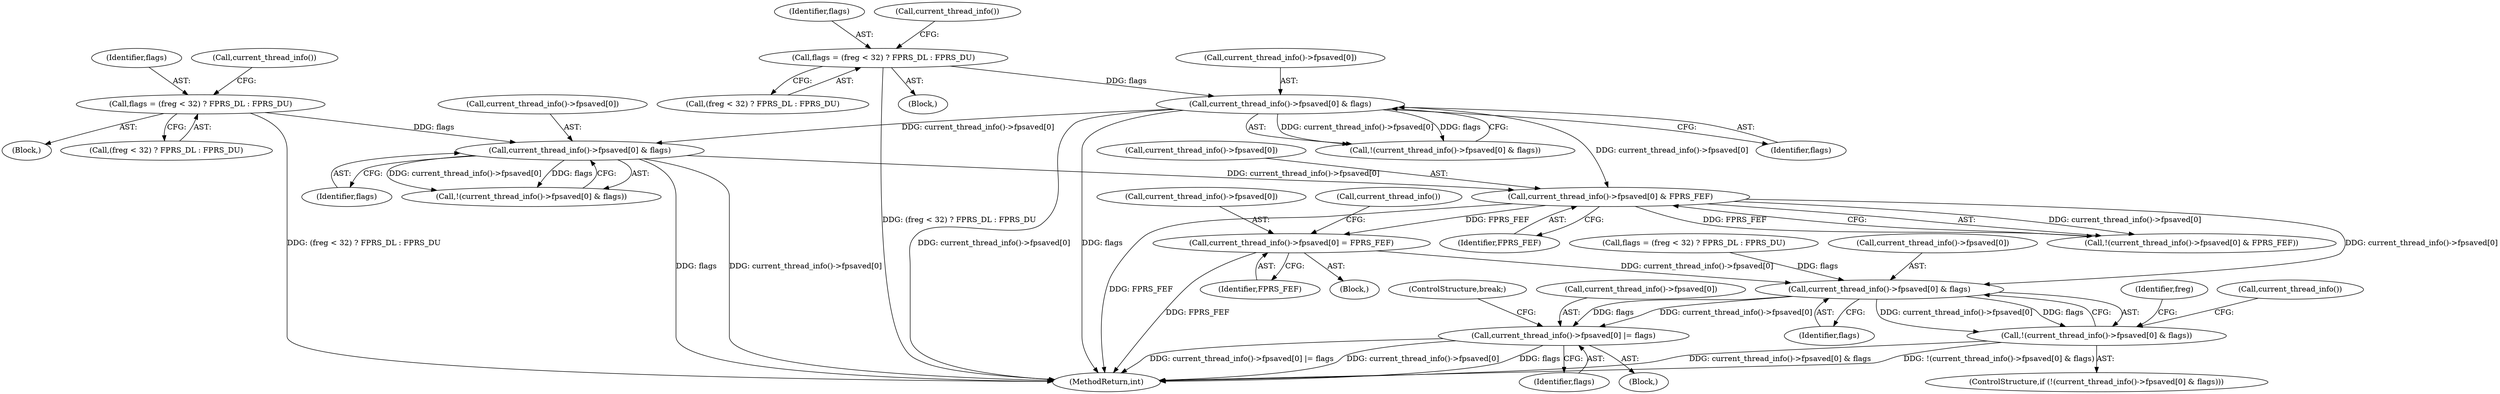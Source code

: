 digraph "0_linux_a8b0ca17b80e92faab46ee7179ba9e99ccb61233_42@API" {
"1001315" [label="(Call,current_thread_info()->fpsaved[0] = FPRS_FEF)"];
"1001307" [label="(Call,current_thread_info()->fpsaved[0] & FPRS_FEF)"];
"1001113" [label="(Call,current_thread_info()->fpsaved[0] & flags)"];
"1001103" [label="(Call,flags = (freg < 32) ? FPRS_DL : FPRS_DU)"];
"1001208" [label="(Call,current_thread_info()->fpsaved[0] & flags)"];
"1001198" [label="(Call,flags = (freg < 32) ? FPRS_DL : FPRS_DU)"];
"1001331" [label="(Call,current_thread_info()->fpsaved[0] & flags)"];
"1001330" [label="(Call,!(current_thread_info()->fpsaved[0] & flags))"];
"1001364" [label="(Call,current_thread_info()->fpsaved[0] |= flags)"];
"1001199" [label="(Identifier,flags)"];
"1001316" [label="(Call,current_thread_info()->fpsaved[0])"];
"1001207" [label="(Call,!(current_thread_info()->fpsaved[0] & flags))"];
"1001364" [label="(Call,current_thread_info()->fpsaved[0] |= flags)"];
"1001200" [label="(Call,(freg < 32) ? FPRS_DL : FPRS_DU)"];
"1001341" [label="(Identifier,freg)"];
"1001894" [label="(MethodReturn,int)"];
"1001214" [label="(Identifier,flags)"];
"1001330" [label="(Call,!(current_thread_info()->fpsaved[0] & flags))"];
"1001315" [label="(Call,current_thread_info()->fpsaved[0] = FPRS_FEF)"];
"1001325" [label="(Call,current_thread_info())"];
"1001321" [label="(Identifier,FPRS_FEF)"];
"1001337" [label="(Identifier,flags)"];
"1001063" [label="(Block,)"];
"1001209" [label="(Call,current_thread_info()->fpsaved[0])"];
"1001314" [label="(Block,)"];
"1001308" [label="(Call,current_thread_info()->fpsaved[0])"];
"1001158" [label="(Block,)"];
"1001119" [label="(Identifier,flags)"];
"1001104" [label="(Identifier,flags)"];
"1001198" [label="(Call,flags = (freg < 32) ? FPRS_DL : FPRS_DU)"];
"1001329" [label="(ControlStructure,if (!(current_thread_info()->fpsaved[0] & flags)))"];
"1001211" [label="(Call,current_thread_info())"];
"1001208" [label="(Call,current_thread_info()->fpsaved[0] & flags)"];
"1001257" [label="(Block,)"];
"1001307" [label="(Call,current_thread_info()->fpsaved[0] & FPRS_FEF)"];
"1001297" [label="(Call,flags = (freg < 32) ? FPRS_DL : FPRS_DU)"];
"1001103" [label="(Call,flags = (freg < 32) ? FPRS_DL : FPRS_DU)"];
"1001332" [label="(Call,current_thread_info()->fpsaved[0])"];
"1001114" [label="(Call,current_thread_info()->fpsaved[0])"];
"1001367" [label="(Call,current_thread_info())"];
"1001313" [label="(Identifier,FPRS_FEF)"];
"1001105" [label="(Call,(freg < 32) ? FPRS_DL : FPRS_DU)"];
"1001306" [label="(Call,!(current_thread_info()->fpsaved[0] & FPRS_FEF))"];
"1001116" [label="(Call,current_thread_info())"];
"1001112" [label="(Call,!(current_thread_info()->fpsaved[0] & flags))"];
"1001371" [label="(ControlStructure,break;)"];
"1001113" [label="(Call,current_thread_info()->fpsaved[0] & flags)"];
"1001365" [label="(Call,current_thread_info()->fpsaved[0])"];
"1001370" [label="(Identifier,flags)"];
"1001331" [label="(Call,current_thread_info()->fpsaved[0] & flags)"];
"1001315" -> "1001314"  [label="AST: "];
"1001315" -> "1001321"  [label="CFG: "];
"1001316" -> "1001315"  [label="AST: "];
"1001321" -> "1001315"  [label="AST: "];
"1001325" -> "1001315"  [label="CFG: "];
"1001315" -> "1001894"  [label="DDG: FPRS_FEF"];
"1001307" -> "1001315"  [label="DDG: FPRS_FEF"];
"1001315" -> "1001331"  [label="DDG: current_thread_info()->fpsaved[0]"];
"1001307" -> "1001306"  [label="AST: "];
"1001307" -> "1001313"  [label="CFG: "];
"1001308" -> "1001307"  [label="AST: "];
"1001313" -> "1001307"  [label="AST: "];
"1001306" -> "1001307"  [label="CFG: "];
"1001307" -> "1001894"  [label="DDG: FPRS_FEF"];
"1001307" -> "1001306"  [label="DDG: current_thread_info()->fpsaved[0]"];
"1001307" -> "1001306"  [label="DDG: FPRS_FEF"];
"1001113" -> "1001307"  [label="DDG: current_thread_info()->fpsaved[0]"];
"1001208" -> "1001307"  [label="DDG: current_thread_info()->fpsaved[0]"];
"1001307" -> "1001331"  [label="DDG: current_thread_info()->fpsaved[0]"];
"1001113" -> "1001112"  [label="AST: "];
"1001113" -> "1001119"  [label="CFG: "];
"1001114" -> "1001113"  [label="AST: "];
"1001119" -> "1001113"  [label="AST: "];
"1001112" -> "1001113"  [label="CFG: "];
"1001113" -> "1001894"  [label="DDG: current_thread_info()->fpsaved[0]"];
"1001113" -> "1001894"  [label="DDG: flags"];
"1001113" -> "1001112"  [label="DDG: current_thread_info()->fpsaved[0]"];
"1001113" -> "1001112"  [label="DDG: flags"];
"1001103" -> "1001113"  [label="DDG: flags"];
"1001113" -> "1001208"  [label="DDG: current_thread_info()->fpsaved[0]"];
"1001103" -> "1001063"  [label="AST: "];
"1001103" -> "1001105"  [label="CFG: "];
"1001104" -> "1001103"  [label="AST: "];
"1001105" -> "1001103"  [label="AST: "];
"1001116" -> "1001103"  [label="CFG: "];
"1001103" -> "1001894"  [label="DDG: (freg < 32) ? FPRS_DL : FPRS_DU"];
"1001208" -> "1001207"  [label="AST: "];
"1001208" -> "1001214"  [label="CFG: "];
"1001209" -> "1001208"  [label="AST: "];
"1001214" -> "1001208"  [label="AST: "];
"1001207" -> "1001208"  [label="CFG: "];
"1001208" -> "1001894"  [label="DDG: current_thread_info()->fpsaved[0]"];
"1001208" -> "1001894"  [label="DDG: flags"];
"1001208" -> "1001207"  [label="DDG: current_thread_info()->fpsaved[0]"];
"1001208" -> "1001207"  [label="DDG: flags"];
"1001198" -> "1001208"  [label="DDG: flags"];
"1001198" -> "1001158"  [label="AST: "];
"1001198" -> "1001200"  [label="CFG: "];
"1001199" -> "1001198"  [label="AST: "];
"1001200" -> "1001198"  [label="AST: "];
"1001211" -> "1001198"  [label="CFG: "];
"1001198" -> "1001894"  [label="DDG: (freg < 32) ? FPRS_DL : FPRS_DU"];
"1001331" -> "1001330"  [label="AST: "];
"1001331" -> "1001337"  [label="CFG: "];
"1001332" -> "1001331"  [label="AST: "];
"1001337" -> "1001331"  [label="AST: "];
"1001330" -> "1001331"  [label="CFG: "];
"1001331" -> "1001330"  [label="DDG: current_thread_info()->fpsaved[0]"];
"1001331" -> "1001330"  [label="DDG: flags"];
"1001297" -> "1001331"  [label="DDG: flags"];
"1001331" -> "1001364"  [label="DDG: current_thread_info()->fpsaved[0]"];
"1001331" -> "1001364"  [label="DDG: flags"];
"1001330" -> "1001329"  [label="AST: "];
"1001341" -> "1001330"  [label="CFG: "];
"1001367" -> "1001330"  [label="CFG: "];
"1001330" -> "1001894"  [label="DDG: !(current_thread_info()->fpsaved[0] & flags)"];
"1001330" -> "1001894"  [label="DDG: current_thread_info()->fpsaved[0] & flags"];
"1001364" -> "1001257"  [label="AST: "];
"1001364" -> "1001370"  [label="CFG: "];
"1001365" -> "1001364"  [label="AST: "];
"1001370" -> "1001364"  [label="AST: "];
"1001371" -> "1001364"  [label="CFG: "];
"1001364" -> "1001894"  [label="DDG: current_thread_info()->fpsaved[0] |= flags"];
"1001364" -> "1001894"  [label="DDG: current_thread_info()->fpsaved[0]"];
"1001364" -> "1001894"  [label="DDG: flags"];
}
